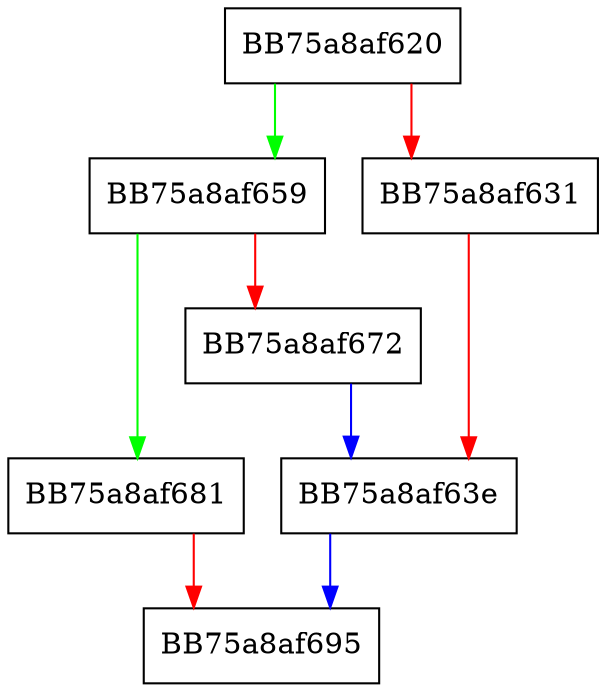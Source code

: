 digraph ServerStreamGetSize {
  node [shape="box"];
  graph [splines=ortho];
  BB75a8af620 -> BB75a8af659 [color="green"];
  BB75a8af620 -> BB75a8af631 [color="red"];
  BB75a8af631 -> BB75a8af63e [color="red"];
  BB75a8af63e -> BB75a8af695 [color="blue"];
  BB75a8af659 -> BB75a8af681 [color="green"];
  BB75a8af659 -> BB75a8af672 [color="red"];
  BB75a8af672 -> BB75a8af63e [color="blue"];
  BB75a8af681 -> BB75a8af695 [color="red"];
}